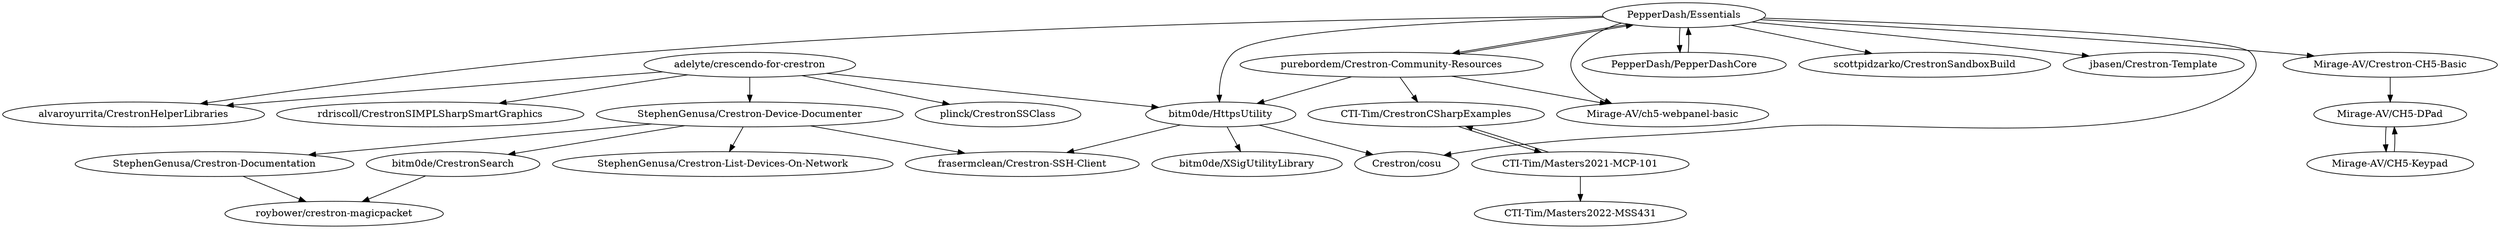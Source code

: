 digraph G {
"bitm0de/HttpsUtility" -> "bitm0de/XSigUtilityLibrary"
"bitm0de/HttpsUtility" -> "frasermclean/Crestron-SSH-Client"
"bitm0de/HttpsUtility" -> "Crestron/cosu"
"StephenGenusa/Crestron-Documentation" -> "roybower/crestron-magicpacket"
"adelyte/crescendo-for-crestron" -> "plinck/CrestronSSClass"
"adelyte/crescendo-for-crestron" -> "bitm0de/HttpsUtility"
"adelyte/crescendo-for-crestron" -> "StephenGenusa/Crestron-Device-Documenter"
"adelyte/crescendo-for-crestron" -> "alvaroyurrita/CrestronHelperLibraries"
"adelyte/crescendo-for-crestron" -> "rdriscoll/CrestronSIMPLSharpSmartGraphics"
"bitm0de/CrestronSearch" -> "roybower/crestron-magicpacket"
"purebordem/Crestron-Community-Resources" -> "PepperDash/Essentials"
"purebordem/Crestron-Community-Resources" -> "bitm0de/HttpsUtility"
"purebordem/Crestron-Community-Resources" -> "CTI-Tim/CrestronCSharpExamples"
"purebordem/Crestron-Community-Resources" -> "Mirage-AV/ch5-webpanel-basic"
"PepperDash/PepperDashCore" -> "PepperDash/Essentials"
"PepperDash/Essentials" -> "PepperDash/PepperDashCore"
"PepperDash/Essentials" -> "purebordem/Crestron-Community-Resources"
"PepperDash/Essentials" -> "Mirage-AV/ch5-webpanel-basic"
"PepperDash/Essentials" -> "scottpidzarko/CrestronSandboxBuild"
"PepperDash/Essentials" -> "alvaroyurrita/CrestronHelperLibraries"
"PepperDash/Essentials" -> "Crestron/cosu"
"PepperDash/Essentials" -> "jbasen/Crestron-Template"
"PepperDash/Essentials" -> "bitm0de/HttpsUtility"
"PepperDash/Essentials" -> "Mirage-AV/Crestron-CH5-Basic"
"Mirage-AV/Crestron-CH5-Basic" -> "Mirage-AV/CH5-DPad"
"Mirage-AV/CH5-DPad" -> "Mirage-AV/CH5-Keypad"
"Mirage-AV/CH5-Keypad" -> "Mirage-AV/CH5-DPad"
"CTI-Tim/Masters2021-MCP-101" -> "CTI-Tim/Masters2022-MSS431"
"CTI-Tim/Masters2021-MCP-101" -> "CTI-Tim/CrestronCSharpExamples"
"CTI-Tim/CrestronCSharpExamples" -> "CTI-Tim/Masters2021-MCP-101"
"StephenGenusa/Crestron-Device-Documenter" -> "frasermclean/Crestron-SSH-Client"
"StephenGenusa/Crestron-Device-Documenter" -> "bitm0de/CrestronSearch"
"StephenGenusa/Crestron-Device-Documenter" -> "StephenGenusa/Crestron-List-Devices-On-Network"
"StephenGenusa/Crestron-Device-Documenter" -> "StephenGenusa/Crestron-Documentation"
"bitm0de/HttpsUtility" ["l"="0.34,47.074"]
"bitm0de/XSigUtilityLibrary" ["l"="0.371,47.074"]
"frasermclean/Crestron-SSH-Client" ["l"="0.315,47.088"]
"Crestron/cosu" ["l"="0.353,47.057"]
"StephenGenusa/Crestron-Documentation" ["l"="0.295,47.119"]
"roybower/crestron-magicpacket" ["l"="0.276,47.12"]
"adelyte/crescendo-for-crestron" ["l"="0.354,47.092"]
"plinck/CrestronSSClass" ["l"="0.383,47.094"]
"StephenGenusa/Crestron-Device-Documenter" ["l"="0.313,47.106"]
"alvaroyurrita/CrestronHelperLibraries" ["l"="0.354,47.07"]
"rdriscoll/CrestronSIMPLSharpSmartGraphics" ["l"="0.37,47.107"]
"bitm0de/CrestronSearch" ["l"="0.288,47.108"]
"purebordem/Crestron-Community-Resources" ["l"="0.32,47.069"]
"PepperDash/Essentials" ["l"="0.33,47.05"]
"CTI-Tim/CrestronCSharpExamples" ["l"="0.33,47.096"]
"Mirage-AV/ch5-webpanel-basic" ["l"="0.306,47.057"]
"PepperDash/PepperDashCore" ["l"="0.35,47.041"]
"scottpidzarko/CrestronSandboxBuild" ["l"="0.305,47.042"]
"jbasen/Crestron-Template" ["l"="0.339,47.028"]
"Mirage-AV/Crestron-CH5-Basic" ["l"="0.315,47.028"]
"Mirage-AV/CH5-DPad" ["l"="0.305,47.013"]
"Mirage-AV/CH5-Keypad" ["l"="0.296,47.002"]
"CTI-Tim/Masters2021-MCP-101" ["l"="0.337,47.111"]
"CTI-Tim/Masters2022-MSS431" ["l"="0.346,47.126"]
"StephenGenusa/Crestron-List-Devices-On-Network" ["l"="0.313,47.123"]
}